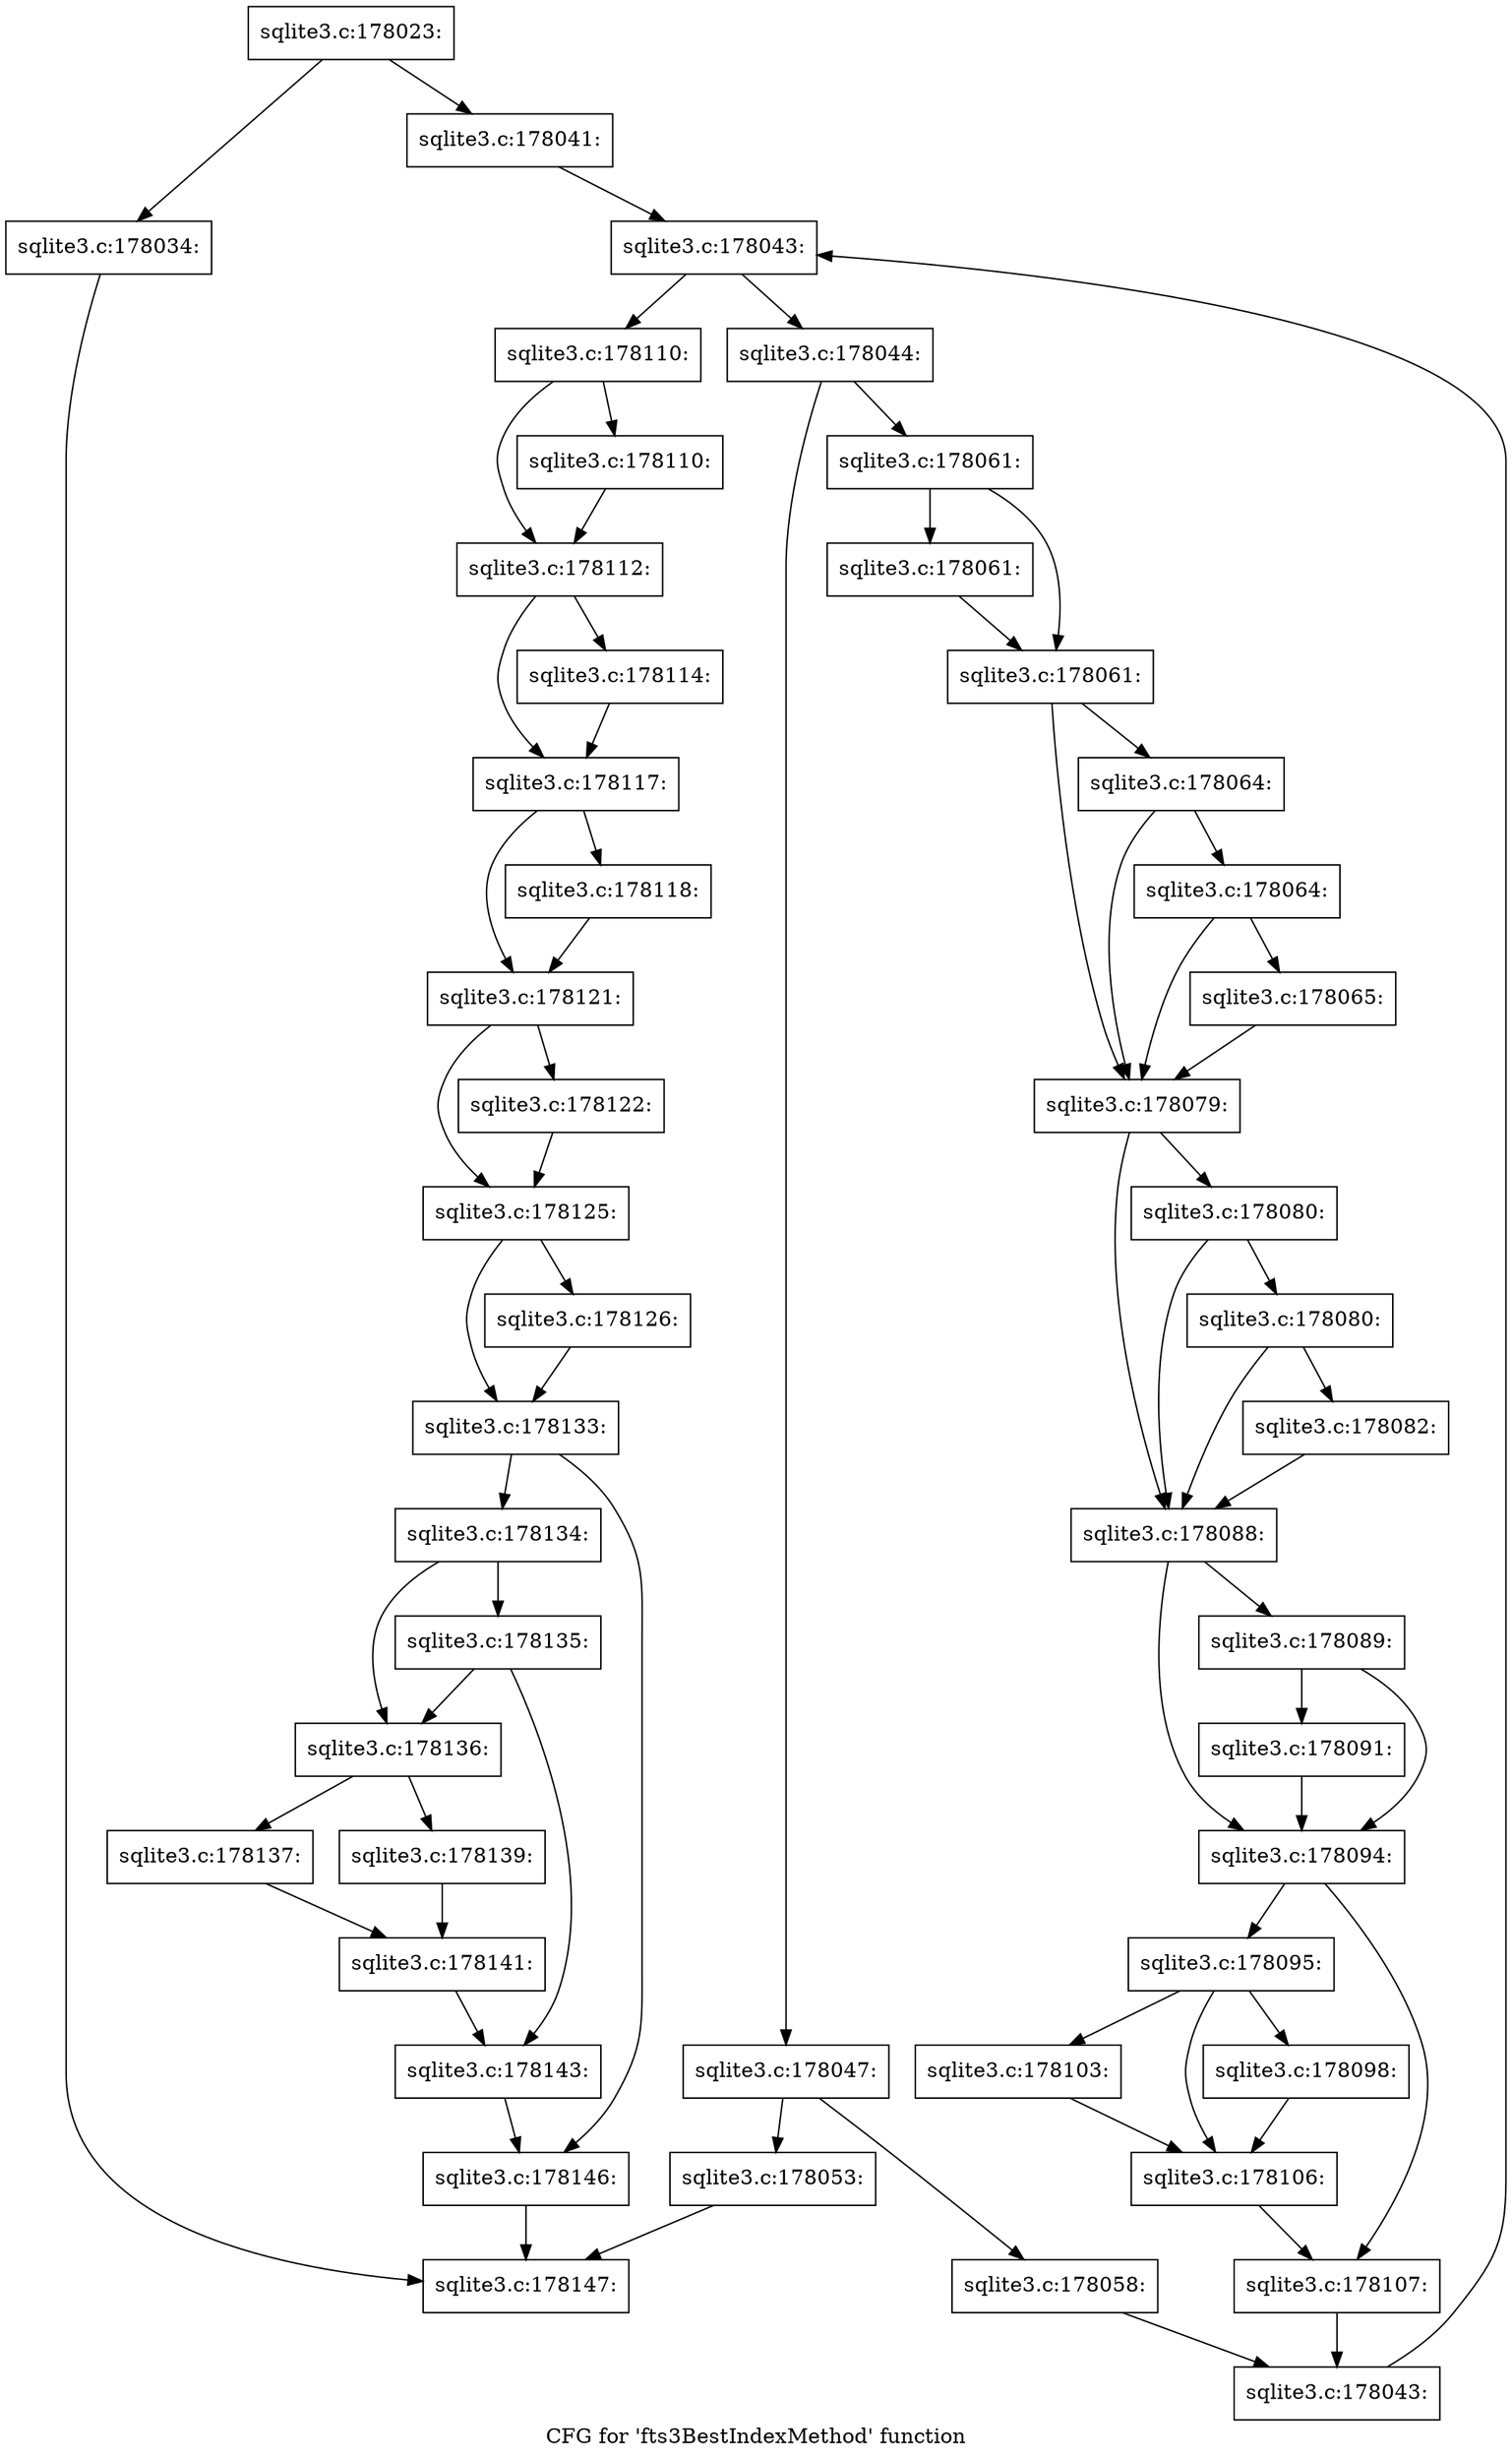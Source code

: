 digraph "CFG for 'fts3BestIndexMethod' function" {
	label="CFG for 'fts3BestIndexMethod' function";

	Node0x55c0fad8b890 [shape=record,label="{sqlite3.c:178023:}"];
	Node0x55c0fad8b890 -> Node0x55c0fad957f0;
	Node0x55c0fad8b890 -> Node0x55c0fad95840;
	Node0x55c0fad957f0 [shape=record,label="{sqlite3.c:178034:}"];
	Node0x55c0fad957f0 -> Node0x55c0fad93190;
	Node0x55c0fad95840 [shape=record,label="{sqlite3.c:178041:}"];
	Node0x55c0fad95840 -> Node0x55c0fad96580;
	Node0x55c0fad96580 [shape=record,label="{sqlite3.c:178043:}"];
	Node0x55c0fad96580 -> Node0x55c0fad967a0;
	Node0x55c0fad96580 -> Node0x55c0fad963d0;
	Node0x55c0fad967a0 [shape=record,label="{sqlite3.c:178044:}"];
	Node0x55c0fad967a0 -> Node0x55c0fad97760;
	Node0x55c0fad967a0 -> Node0x55c0fad977b0;
	Node0x55c0fad97760 [shape=record,label="{sqlite3.c:178047:}"];
	Node0x55c0fad97760 -> Node0x55c0fad97d90;
	Node0x55c0fad97760 -> Node0x55c0fad97de0;
	Node0x55c0fad97d90 [shape=record,label="{sqlite3.c:178053:}"];
	Node0x55c0fad97d90 -> Node0x55c0fad93190;
	Node0x55c0fad97de0 [shape=record,label="{sqlite3.c:178058:}"];
	Node0x55c0fad97de0 -> Node0x55c0fad96710;
	Node0x55c0fad977b0 [shape=record,label="{sqlite3.c:178061:}"];
	Node0x55c0fad977b0 -> Node0x55c0f6b78e10;
	Node0x55c0fad977b0 -> Node0x55c0fad98ed0;
	Node0x55c0fad98ed0 [shape=record,label="{sqlite3.c:178061:}"];
	Node0x55c0fad98ed0 -> Node0x55c0f6b78e10;
	Node0x55c0f6b78e10 [shape=record,label="{sqlite3.c:178061:}"];
	Node0x55c0f6b78e10 -> Node0x55c0fad99dc0;
	Node0x55c0f6b78e10 -> Node0x55c0fad99cf0;
	Node0x55c0fad99dc0 [shape=record,label="{sqlite3.c:178064:}"];
	Node0x55c0fad99dc0 -> Node0x55c0fad99d40;
	Node0x55c0fad99dc0 -> Node0x55c0fad99cf0;
	Node0x55c0fad99d40 [shape=record,label="{sqlite3.c:178064:}"];
	Node0x55c0fad99d40 -> Node0x55c0fad99ca0;
	Node0x55c0fad99d40 -> Node0x55c0fad99cf0;
	Node0x55c0fad99ca0 [shape=record,label="{sqlite3.c:178065:}"];
	Node0x55c0fad99ca0 -> Node0x55c0fad99cf0;
	Node0x55c0fad99cf0 [shape=record,label="{sqlite3.c:178079:}"];
	Node0x55c0fad99cf0 -> Node0x55c0fad9af50;
	Node0x55c0fad99cf0 -> Node0x55c0fad9ae80;
	Node0x55c0fad9af50 [shape=record,label="{sqlite3.c:178080:}"];
	Node0x55c0fad9af50 -> Node0x55c0fad9aed0;
	Node0x55c0fad9af50 -> Node0x55c0fad9ae80;
	Node0x55c0fad9aed0 [shape=record,label="{sqlite3.c:178080:}"];
	Node0x55c0fad9aed0 -> Node0x55c0fad9ae30;
	Node0x55c0fad9aed0 -> Node0x55c0fad9ae80;
	Node0x55c0fad9ae30 [shape=record,label="{sqlite3.c:178082:}"];
	Node0x55c0fad9ae30 -> Node0x55c0fad9ae80;
	Node0x55c0fad9ae80 [shape=record,label="{sqlite3.c:178088:}"];
	Node0x55c0fad9ae80 -> Node0x55c0fad9c8f0;
	Node0x55c0fad9ae80 -> Node0x55c0fad9c8a0;
	Node0x55c0fad9c8f0 [shape=record,label="{sqlite3.c:178089:}"];
	Node0x55c0fad9c8f0 -> Node0x55c0fad9c850;
	Node0x55c0fad9c8f0 -> Node0x55c0fad9c8a0;
	Node0x55c0fad9c850 [shape=record,label="{sqlite3.c:178091:}"];
	Node0x55c0fad9c850 -> Node0x55c0fad9c8a0;
	Node0x55c0fad9c8a0 [shape=record,label="{sqlite3.c:178094:}"];
	Node0x55c0fad9c8a0 -> Node0x55c0fad9d780;
	Node0x55c0fad9c8a0 -> Node0x55c0fad9d7d0;
	Node0x55c0fad9d780 [shape=record,label="{sqlite3.c:178095:}"];
	Node0x55c0fad9d780 -> Node0x55c0fad9daa0;
	Node0x55c0fad9d780 -> Node0x55c0fad9e140;
	Node0x55c0fad9d780 -> Node0x55c0fad9e3c0;
	Node0x55c0fad9e140 [shape=record,label="{sqlite3.c:178098:}"];
	Node0x55c0fad9e140 -> Node0x55c0fad9daa0;
	Node0x55c0fad9e3c0 [shape=record,label="{sqlite3.c:178103:}"];
	Node0x55c0fad9e3c0 -> Node0x55c0fad9daa0;
	Node0x55c0fad9daa0 [shape=record,label="{sqlite3.c:178106:}"];
	Node0x55c0fad9daa0 -> Node0x55c0fad9d7d0;
	Node0x55c0fad9d7d0 [shape=record,label="{sqlite3.c:178107:}"];
	Node0x55c0fad9d7d0 -> Node0x55c0fad96710;
	Node0x55c0fad96710 [shape=record,label="{sqlite3.c:178043:}"];
	Node0x55c0fad96710 -> Node0x55c0fad96580;
	Node0x55c0fad963d0 [shape=record,label="{sqlite3.c:178110:}"];
	Node0x55c0fad963d0 -> Node0x55c0fad9dd60;
	Node0x55c0fad963d0 -> Node0x55c0fad9ecb0;
	Node0x55c0fad9dd60 [shape=record,label="{sqlite3.c:178110:}"];
	Node0x55c0fad9dd60 -> Node0x55c0fad9ecb0;
	Node0x55c0fad9ecb0 [shape=record,label="{sqlite3.c:178112:}"];
	Node0x55c0fad9ecb0 -> Node0x55c0f6b78e60;
	Node0x55c0fad9ecb0 -> Node0x55c0fad9f760;
	Node0x55c0f6b78e60 [shape=record,label="{sqlite3.c:178114:}"];
	Node0x55c0f6b78e60 -> Node0x55c0fad9f760;
	Node0x55c0fad9f760 [shape=record,label="{sqlite3.c:178117:}"];
	Node0x55c0fad9f760 -> Node0x55c0fada06e0;
	Node0x55c0fad9f760 -> Node0x55c0fada0730;
	Node0x55c0fada06e0 [shape=record,label="{sqlite3.c:178118:}"];
	Node0x55c0fada06e0 -> Node0x55c0fada0730;
	Node0x55c0fada0730 [shape=record,label="{sqlite3.c:178121:}"];
	Node0x55c0fada0730 -> Node0x55c0fada16a0;
	Node0x55c0fada0730 -> Node0x55c0fada16f0;
	Node0x55c0fada16a0 [shape=record,label="{sqlite3.c:178122:}"];
	Node0x55c0fada16a0 -> Node0x55c0fada16f0;
	Node0x55c0fada16f0 [shape=record,label="{sqlite3.c:178125:}"];
	Node0x55c0fada16f0 -> Node0x55c0fada2660;
	Node0x55c0fada16f0 -> Node0x55c0fada26b0;
	Node0x55c0fada2660 [shape=record,label="{sqlite3.c:178126:}"];
	Node0x55c0fada2660 -> Node0x55c0fada26b0;
	Node0x55c0fada26b0 [shape=record,label="{sqlite3.c:178133:}"];
	Node0x55c0fada26b0 -> Node0x55c0fada3620;
	Node0x55c0fada26b0 -> Node0x55c0fada3670;
	Node0x55c0fada3620 [shape=record,label="{sqlite3.c:178134:}"];
	Node0x55c0fada3620 -> Node0x55c0fada41f0;
	Node0x55c0fada3620 -> Node0x55c0fada4290;
	Node0x55c0fada4290 [shape=record,label="{sqlite3.c:178135:}"];
	Node0x55c0fada4290 -> Node0x55c0fada41f0;
	Node0x55c0fada4290 -> Node0x55c0fada4240;
	Node0x55c0fada41f0 [shape=record,label="{sqlite3.c:178136:}"];
	Node0x55c0fada41f0 -> Node0x55c0fada4e90;
	Node0x55c0fada41f0 -> Node0x55c0fada4f30;
	Node0x55c0fada4e90 [shape=record,label="{sqlite3.c:178137:}"];
	Node0x55c0fada4e90 -> Node0x55c0fada4ee0;
	Node0x55c0fada4f30 [shape=record,label="{sqlite3.c:178139:}"];
	Node0x55c0fada4f30 -> Node0x55c0fada4ee0;
	Node0x55c0fada4ee0 [shape=record,label="{sqlite3.c:178141:}"];
	Node0x55c0fada4ee0 -> Node0x55c0fada4240;
	Node0x55c0fada4240 [shape=record,label="{sqlite3.c:178143:}"];
	Node0x55c0fada4240 -> Node0x55c0fada3670;
	Node0x55c0fada3670 [shape=record,label="{sqlite3.c:178146:}"];
	Node0x55c0fada3670 -> Node0x55c0fad93190;
	Node0x55c0fad93190 [shape=record,label="{sqlite3.c:178147:}"];
}
